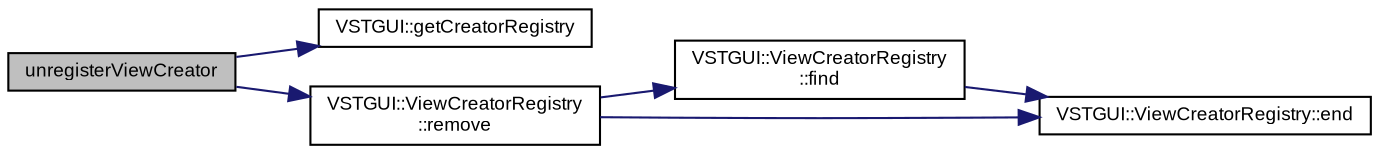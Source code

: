 digraph "unregisterViewCreator"
{
  bgcolor="transparent";
  edge [fontname="Arial",fontsize="9",labelfontname="Arial",labelfontsize="9"];
  node [fontname="Arial",fontsize="9",shape=record];
  rankdir="LR";
  Node1 [label="unregisterViewCreator",height=0.2,width=0.4,color="black", fillcolor="grey75", style="filled" fontcolor="black"];
  Node1 -> Node2 [color="midnightblue",fontsize="9",style="solid",fontname="Arial"];
  Node2 [label="VSTGUI::getCreatorRegistry",height=0.2,width=0.4,color="black",URL="$namespace_v_s_t_g_u_i.html#ae434d8db1dbb70e1ac02abfc227f3c76"];
  Node1 -> Node3 [color="midnightblue",fontsize="9",style="solid",fontname="Arial"];
  Node3 [label="VSTGUI::ViewCreatorRegistry\l::remove",height=0.2,width=0.4,color="black",URL="$class_v_s_t_g_u_i_1_1_view_creator_registry.html#a114fa17c3226ad1fce9d248fa54bf0e5"];
  Node3 -> Node4 [color="midnightblue",fontsize="9",style="solid",fontname="Arial"];
  Node4 [label="VSTGUI::ViewCreatorRegistry\l::find",height=0.2,width=0.4,color="black",URL="$class_v_s_t_g_u_i_1_1_view_creator_registry.html#a456e9326447da4f5fa892b4bc88e4605"];
  Node4 -> Node5 [color="midnightblue",fontsize="9",style="solid",fontname="Arial"];
  Node5 [label="VSTGUI::ViewCreatorRegistry::end",height=0.2,width=0.4,color="black",URL="$class_v_s_t_g_u_i_1_1_view_creator_registry.html#a75fa10ba64b3954a6f9b55a49b3766e2"];
  Node3 -> Node5 [color="midnightblue",fontsize="9",style="solid",fontname="Arial"];
}
